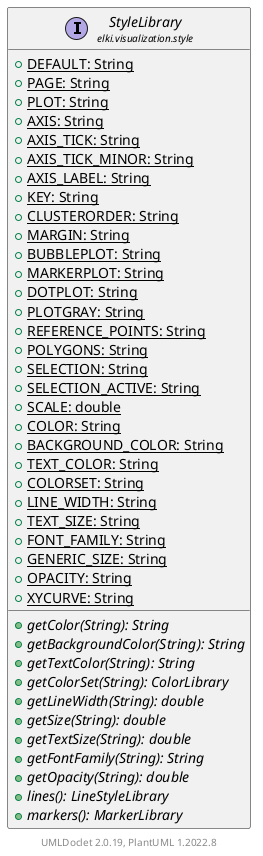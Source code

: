 @startuml
    remove .*\.(Instance|Par|Parameterizer|Factory)$
    set namespaceSeparator none
    hide empty fields
    hide empty methods

    interface "<size:14>StyleLibrary\n<size:10>elki.visualization.style" as elki.visualization.style.StyleLibrary [[StyleLibrary.html]] {
        {static} +DEFAULT: String
        {static} +PAGE: String
        {static} +PLOT: String
        {static} +AXIS: String
        {static} +AXIS_TICK: String
        {static} +AXIS_TICK_MINOR: String
        {static} +AXIS_LABEL: String
        {static} +KEY: String
        {static} +CLUSTERORDER: String
        {static} +MARGIN: String
        {static} +BUBBLEPLOT: String
        {static} +MARKERPLOT: String
        {static} +DOTPLOT: String
        {static} +PLOTGRAY: String
        {static} +REFERENCE_POINTS: String
        {static} +POLYGONS: String
        {static} +SELECTION: String
        {static} +SELECTION_ACTIVE: String
        {static} +SCALE: double
        {static} +COLOR: String
        {static} +BACKGROUND_COLOR: String
        {static} +TEXT_COLOR: String
        {static} +COLORSET: String
        {static} +LINE_WIDTH: String
        {static} +TEXT_SIZE: String
        {static} +FONT_FAMILY: String
        {static} +GENERIC_SIZE: String
        {static} +OPACITY: String
        {static} +XYCURVE: String
        {abstract} +getColor(String): String
        {abstract} +getBackgroundColor(String): String
        {abstract} +getTextColor(String): String
        {abstract} +getColorSet(String): ColorLibrary
        {abstract} +getLineWidth(String): double
        {abstract} +getSize(String): double
        {abstract} +getTextSize(String): double
        {abstract} +getFontFamily(String): String
        {abstract} +getOpacity(String): double
        {abstract} +lines(): LineStyleLibrary
        {abstract} +markers(): MarkerLibrary
    }

    center footer UMLDoclet 2.0.19, PlantUML 1.2022.8
@enduml

